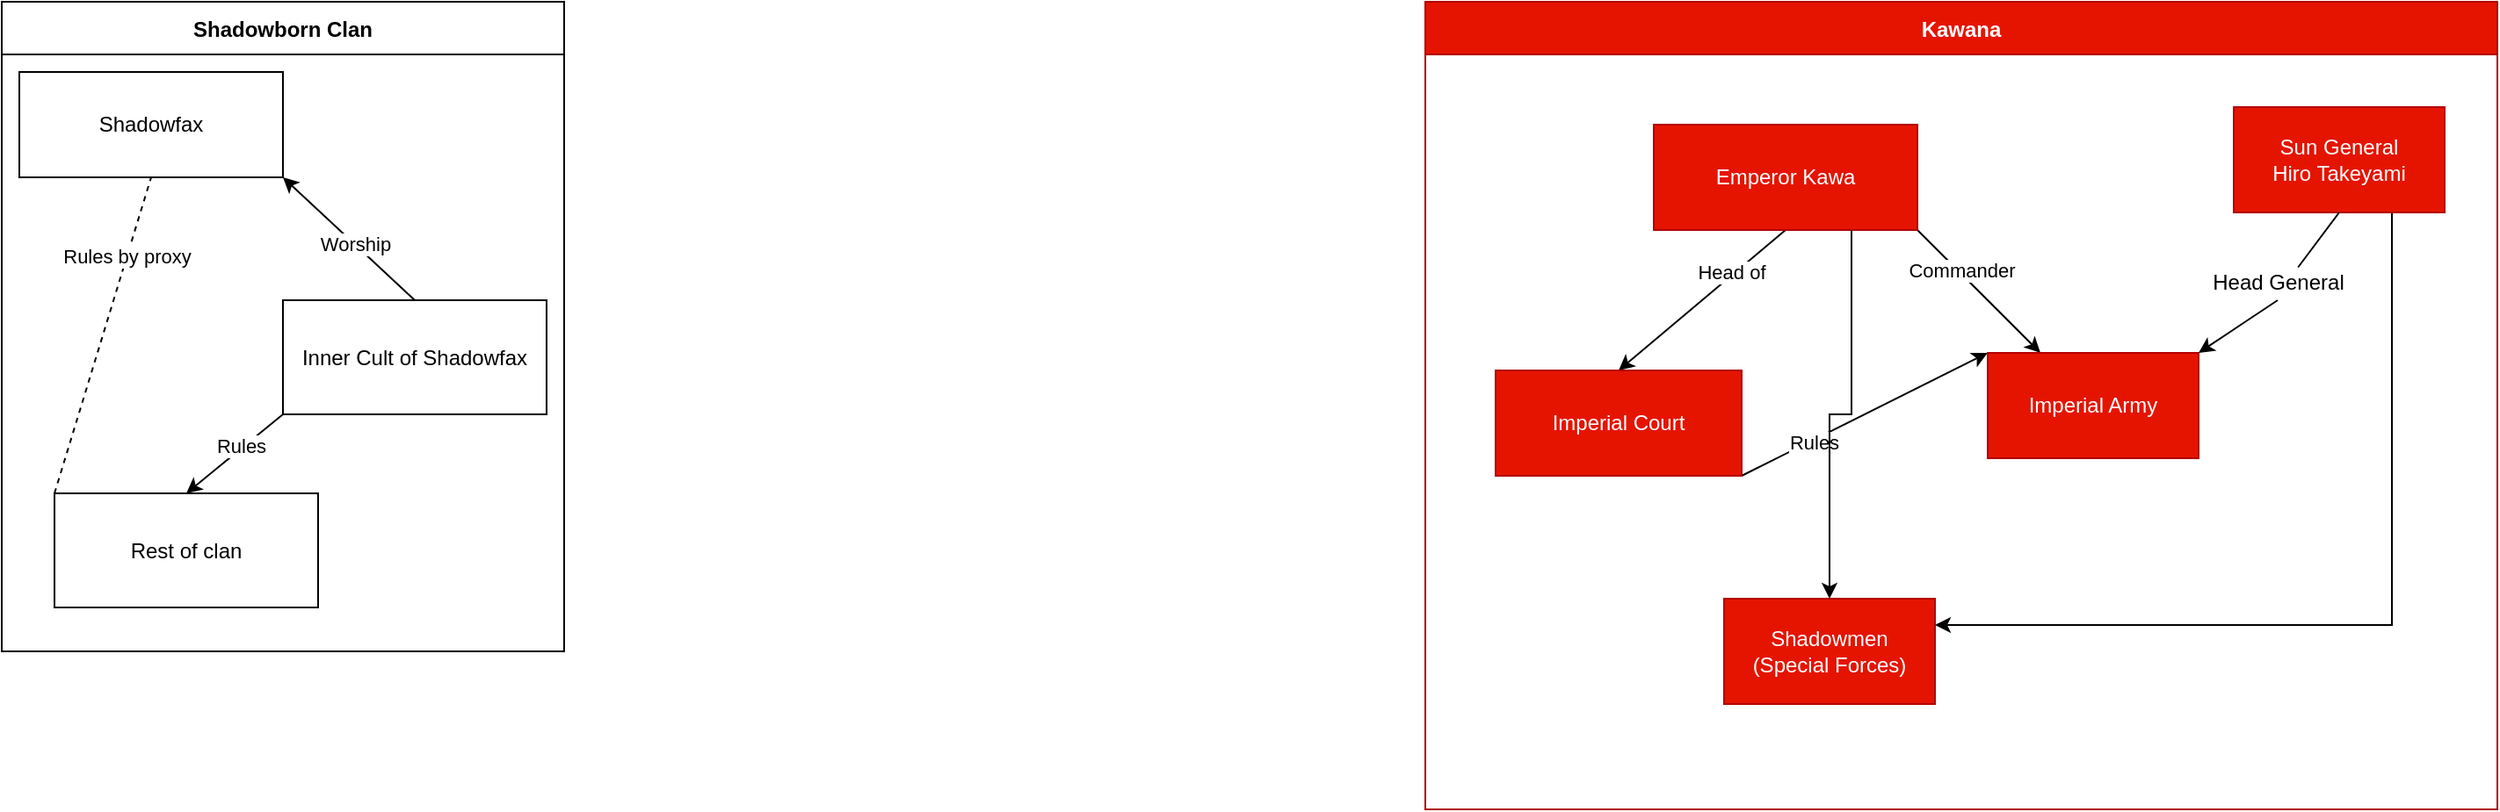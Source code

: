<mxfile version="14.7.0" type="github">
  <diagram id="L2KV69UeRki9wGJh6bsO" name="Page-1">
    <mxGraphModel dx="1422" dy="763" grid="1" gridSize="10" guides="1" tooltips="1" connect="1" arrows="1" fold="1" page="1" pageScale="1" pageWidth="850" pageHeight="1100" math="0" shadow="0">
      <root>
        <mxCell id="0" />
        <mxCell id="1" parent="0" />
        <mxCell id="I4JmA666LSuU2cgL28gJ-15" value="Shadowborn Clan" style="swimlane;startSize=30;" parent="1" vertex="1">
          <mxGeometry x="40" y="40" width="320" height="370" as="geometry" />
        </mxCell>
        <mxCell id="I4JmA666LSuU2cgL28gJ-20" value="Shadowfax" style="whiteSpace=wrap;html=1;" parent="I4JmA666LSuU2cgL28gJ-15" vertex="1">
          <mxGeometry x="10" y="40" width="150" height="60" as="geometry" />
        </mxCell>
        <mxCell id="I4JmA666LSuU2cgL28gJ-29" value="" style="endArrow=classic;html=1;exitX=0.5;exitY=0;exitDx=0;exitDy=0;entryX=1;entryY=1;entryDx=0;entryDy=0;" parent="I4JmA666LSuU2cgL28gJ-15" source="I4JmA666LSuU2cgL28gJ-16" target="I4JmA666LSuU2cgL28gJ-20" edge="1">
          <mxGeometry relative="1" as="geometry">
            <mxPoint x="270" y="290" as="sourcePoint" />
            <mxPoint x="200" y="150" as="targetPoint" />
          </mxGeometry>
        </mxCell>
        <mxCell id="I4JmA666LSuU2cgL28gJ-31" value="Worship" style="edgeLabel;html=1;align=center;verticalAlign=middle;resizable=0;points=[];" parent="I4JmA666LSuU2cgL28gJ-29" vertex="1" connectable="0">
          <mxGeometry x="-0.077" relative="1" as="geometry">
            <mxPoint as="offset" />
          </mxGeometry>
        </mxCell>
        <mxCell id="I4JmA666LSuU2cgL28gJ-17" value="Rest of clan" style="rounded=0;whiteSpace=wrap;html=1;" parent="I4JmA666LSuU2cgL28gJ-15" vertex="1">
          <mxGeometry x="30" y="280" width="150" height="65" as="geometry" />
        </mxCell>
        <mxCell id="I4JmA666LSuU2cgL28gJ-32" style="rounded=0;orthogonalLoop=1;jettySize=auto;html=1;exitX=0;exitY=1;exitDx=0;exitDy=0;entryX=0.5;entryY=0;entryDx=0;entryDy=0;" parent="I4JmA666LSuU2cgL28gJ-15" source="I4JmA666LSuU2cgL28gJ-16" target="I4JmA666LSuU2cgL28gJ-17" edge="1">
          <mxGeometry relative="1" as="geometry" />
        </mxCell>
        <mxCell id="I4JmA666LSuU2cgL28gJ-33" value="Rules" style="edgeLabel;html=1;align=center;verticalAlign=middle;resizable=0;points=[];" parent="I4JmA666LSuU2cgL28gJ-32" vertex="1" connectable="0">
          <mxGeometry x="-0.15" y="-1" relative="1" as="geometry">
            <mxPoint as="offset" />
          </mxGeometry>
        </mxCell>
        <mxCell id="I4JmA666LSuU2cgL28gJ-16" value="Inner Cult of Shadowfax" style="whiteSpace=wrap;html=1;" parent="I4JmA666LSuU2cgL28gJ-15" vertex="1">
          <mxGeometry x="160" y="170" width="150" height="65" as="geometry" />
        </mxCell>
        <mxCell id="I4JmA666LSuU2cgL28gJ-34" value="" style="endArrow=none;dashed=1;html=1;exitX=0;exitY=0;exitDx=0;exitDy=0;entryX=0.5;entryY=1;entryDx=0;entryDy=0;" parent="I4JmA666LSuU2cgL28gJ-15" source="I4JmA666LSuU2cgL28gJ-17" target="I4JmA666LSuU2cgL28gJ-20" edge="1">
          <mxGeometry width="50" height="50" relative="1" as="geometry">
            <mxPoint x="140" y="240" as="sourcePoint" />
            <mxPoint x="190" y="190" as="targetPoint" />
          </mxGeometry>
        </mxCell>
        <mxCell id="I4JmA666LSuU2cgL28gJ-35" value="Rules by proxy" style="edgeLabel;html=1;align=center;verticalAlign=middle;resizable=0;points=[];" parent="I4JmA666LSuU2cgL28gJ-34" vertex="1" connectable="0">
          <mxGeometry x="0.502" y="1" relative="1" as="geometry">
            <mxPoint as="offset" />
          </mxGeometry>
        </mxCell>
        <mxCell id="I4JmA666LSuU2cgL28gJ-23" value="Kawana" style="swimlane;fillColor=#e51400;strokeColor=#B20000;fontColor=#ffffff;startSize=30;" parent="1" vertex="1">
          <mxGeometry x="850" y="40" width="610" height="460" as="geometry" />
        </mxCell>
        <mxCell id="I4JmA666LSuU2cgL28gJ-36" style="edgeStyle=none;rounded=0;orthogonalLoop=1;jettySize=auto;html=1;exitX=0.5;exitY=1;exitDx=0;exitDy=0;entryX=0.5;entryY=0;entryDx=0;entryDy=0;" parent="I4JmA666LSuU2cgL28gJ-23" source="I4JmA666LSuU2cgL28gJ-24" target="I4JmA666LSuU2cgL28gJ-25" edge="1">
          <mxGeometry relative="1" as="geometry" />
        </mxCell>
        <mxCell id="I4JmA666LSuU2cgL28gJ-37" value="&lt;div&gt;Head of&lt;/div&gt;" style="edgeLabel;html=1;align=center;verticalAlign=middle;resizable=0;points=[];" parent="I4JmA666LSuU2cgL28gJ-36" vertex="1" connectable="0">
          <mxGeometry x="-0.367" y="-2" relative="1" as="geometry">
            <mxPoint as="offset" />
          </mxGeometry>
        </mxCell>
        <mxCell id="I4JmA666LSuU2cgL28gJ-41" style="edgeStyle=none;rounded=0;orthogonalLoop=1;jettySize=auto;html=1;exitX=1;exitY=1;exitDx=0;exitDy=0;entryX=0.25;entryY=0;entryDx=0;entryDy=0;" parent="I4JmA666LSuU2cgL28gJ-23" source="I4JmA666LSuU2cgL28gJ-24" target="I4JmA666LSuU2cgL28gJ-38" edge="1">
          <mxGeometry relative="1" as="geometry" />
        </mxCell>
        <mxCell id="I4JmA666LSuU2cgL28gJ-42" value="&lt;div&gt;Commander&lt;/div&gt;" style="edgeLabel;html=1;align=center;verticalAlign=middle;resizable=0;points=[];" parent="I4JmA666LSuU2cgL28gJ-41" vertex="1" connectable="0">
          <mxGeometry x="-0.323" y="2" relative="1" as="geometry">
            <mxPoint as="offset" />
          </mxGeometry>
        </mxCell>
        <mxCell id="I4JmA666LSuU2cgL28gJ-24" value="Emperor Kawa" style="rounded=0;whiteSpace=wrap;html=1;fillColor=#e51400;strokeColor=#B20000;fontColor=#ffffff;" parent="I4JmA666LSuU2cgL28gJ-23" vertex="1">
          <mxGeometry x="130" y="70" width="150" height="60" as="geometry" />
        </mxCell>
        <mxCell id="I4JmA666LSuU2cgL28gJ-39" style="edgeStyle=none;rounded=0;orthogonalLoop=1;jettySize=auto;html=1;exitX=1;exitY=1;exitDx=0;exitDy=0;entryX=0;entryY=0;entryDx=0;entryDy=0;" parent="I4JmA666LSuU2cgL28gJ-23" source="I4JmA666LSuU2cgL28gJ-25" target="I4JmA666LSuU2cgL28gJ-38" edge="1">
          <mxGeometry relative="1" as="geometry" />
        </mxCell>
        <mxCell id="I4JmA666LSuU2cgL28gJ-40" value="&lt;div&gt;Rules&lt;/div&gt;" style="edgeLabel;html=1;align=center;verticalAlign=middle;resizable=0;points=[];" parent="I4JmA666LSuU2cgL28gJ-39" vertex="1" connectable="0">
          <mxGeometry x="-0.423" y="-1" relative="1" as="geometry">
            <mxPoint as="offset" />
          </mxGeometry>
        </mxCell>
        <mxCell id="I4JmA666LSuU2cgL28gJ-25" value="Imperial Court" style="rounded=0;whiteSpace=wrap;html=1;fillColor=#e51400;strokeColor=#B20000;fontColor=#ffffff;" parent="I4JmA666LSuU2cgL28gJ-23" vertex="1">
          <mxGeometry x="40" y="210" width="140" height="60" as="geometry" />
        </mxCell>
        <mxCell id="I4JmA666LSuU2cgL28gJ-38" value="Imperial Army" style="rounded=0;whiteSpace=wrap;html=1;fillColor=#e51400;strokeColor=#B20000;fontColor=#ffffff;" parent="I4JmA666LSuU2cgL28gJ-23" vertex="1">
          <mxGeometry x="320" y="200" width="120" height="60" as="geometry" />
        </mxCell>
        <mxCell id="I4JmA666LSuU2cgL28gJ-46" style="edgeStyle=none;rounded=0;orthogonalLoop=1;jettySize=auto;html=1;exitX=0.5;exitY=1;exitDx=0;exitDy=0;entryX=1;entryY=0;entryDx=0;entryDy=0;startArrow=none;" parent="I4JmA666LSuU2cgL28gJ-23" source="I4JmA666LSuU2cgL28gJ-47" target="I4JmA666LSuU2cgL28gJ-38" edge="1">
          <mxGeometry relative="1" as="geometry" />
        </mxCell>
        <mxCell id="K4h9zxEdG8c3yDuFWpTZ-3" style="edgeStyle=orthogonalEdgeStyle;rounded=0;orthogonalLoop=1;jettySize=auto;html=1;exitX=0.75;exitY=1;exitDx=0;exitDy=0;entryX=1;entryY=0.25;entryDx=0;entryDy=0;" edge="1" parent="I4JmA666LSuU2cgL28gJ-23" source="I4JmA666LSuU2cgL28gJ-45" target="K4h9zxEdG8c3yDuFWpTZ-1">
          <mxGeometry relative="1" as="geometry" />
        </mxCell>
        <mxCell id="I4JmA666LSuU2cgL28gJ-45" value="&lt;div&gt;Sun General &lt;br&gt;&lt;/div&gt;&lt;div&gt;Hiro Takeyami&lt;br&gt;&lt;/div&gt;" style="rounded=0;whiteSpace=wrap;html=1;fillColor=#e51400;strokeColor=#B20000;fontColor=#ffffff;" parent="I4JmA666LSuU2cgL28gJ-23" vertex="1">
          <mxGeometry x="460" y="60" width="120" height="60" as="geometry" />
        </mxCell>
        <mxCell id="I4JmA666LSuU2cgL28gJ-47" value="&lt;div&gt;Head General&lt;/div&gt;" style="text;html=1;align=center;verticalAlign=middle;resizable=0;points=[];autosize=1;strokeColor=none;" parent="I4JmA666LSuU2cgL28gJ-23" vertex="1">
          <mxGeometry x="440" y="150" width="90" height="20" as="geometry" />
        </mxCell>
        <mxCell id="I4JmA666LSuU2cgL28gJ-48" value="" style="edgeStyle=none;rounded=0;orthogonalLoop=1;jettySize=auto;html=1;exitX=0.5;exitY=1;exitDx=0;exitDy=0;entryX=0.629;entryY=0.062;entryDx=0;entryDy=0;endArrow=none;entryPerimeter=0;" parent="I4JmA666LSuU2cgL28gJ-23" source="I4JmA666LSuU2cgL28gJ-45" target="I4JmA666LSuU2cgL28gJ-47" edge="1">
          <mxGeometry relative="1" as="geometry">
            <mxPoint x="1040" y="190" as="sourcePoint" />
            <mxPoint x="980" y="270" as="targetPoint" />
          </mxGeometry>
        </mxCell>
        <mxCell id="K4h9zxEdG8c3yDuFWpTZ-1" value="&lt;div&gt;Shadowmen&lt;/div&gt;&lt;div&gt;(Special Forces)&lt;br&gt;&lt;/div&gt;" style="rounded=0;whiteSpace=wrap;html=1;fillColor=#e51400;strokeColor=#B20000;fontColor=#ffffff;" vertex="1" parent="I4JmA666LSuU2cgL28gJ-23">
          <mxGeometry x="170" y="340" width="120" height="60" as="geometry" />
        </mxCell>
        <mxCell id="K4h9zxEdG8c3yDuFWpTZ-2" style="edgeStyle=orthogonalEdgeStyle;rounded=0;orthogonalLoop=1;jettySize=auto;html=1;exitX=0.75;exitY=1;exitDx=0;exitDy=0;entryX=0.5;entryY=0;entryDx=0;entryDy=0;" edge="1" parent="I4JmA666LSuU2cgL28gJ-23" source="I4JmA666LSuU2cgL28gJ-24" target="K4h9zxEdG8c3yDuFWpTZ-1">
          <mxGeometry relative="1" as="geometry">
            <mxPoint x="-247" y="350" as="targetPoint" />
          </mxGeometry>
        </mxCell>
      </root>
    </mxGraphModel>
  </diagram>
</mxfile>
